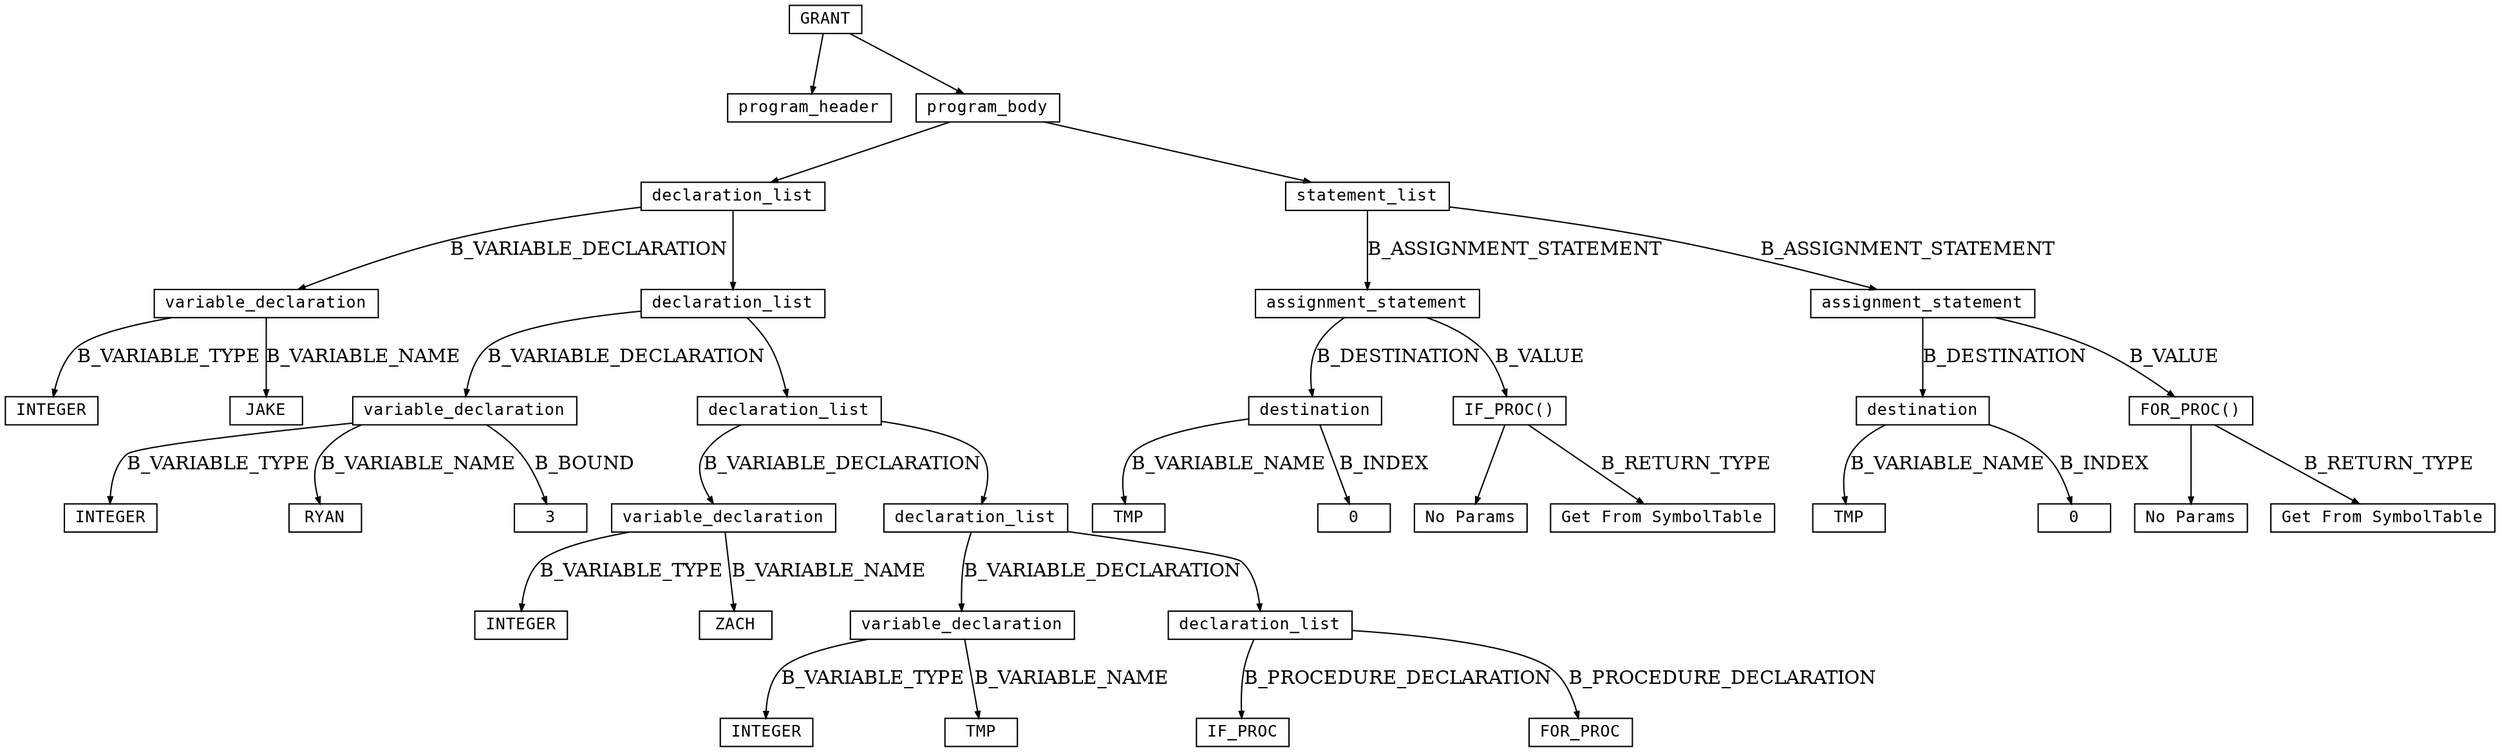digraph parsetree {
  node [shape=box, fontsize=12, fontname="Courier", height=.1];
  ranksep=.6;
  edge [arrowsize=.5]
  node1 [label="GRANT"]
  node2 [label="program_header"]
  node1 -> node2 [ label= "" ];
  node3 [label="program_body"]
  node1 -> node3 [ label= "" ];
  node4 [label="declaration_list"]
  node3 -> node4 [ label= "" ];
  node5 [label="statement_list"]
  node3 -> node5 [ label= "" ];
  node6 [label="variable_declaration"]
  node4 -> node6 [ label= "B_VARIABLE_DECLARATION" ];
  node7 [label="declaration_list"]
  node4 -> node7 [ label= "" ];
  node8 [label="assignment_statement"]
  node5 -> node8 [ label= "B_ASSIGNMENT_STATEMENT" ];
  node9 [label="assignment_statement"]
  node5 -> node9 [ label= "B_ASSIGNMENT_STATEMENT" ];
  node10 [label="INTEGER"]
  node6 -> node10 [ label= "B_VARIABLE_TYPE" ];
  node11 [label="JAKE"]
  node6 -> node11 [ label= "B_VARIABLE_NAME" ];
  node12 [label="variable_declaration"]
  node7 -> node12 [ label= "B_VARIABLE_DECLARATION" ];
  node13 [label="declaration_list"]
  node7 -> node13 [ label= "" ];
  node14 [label="destination"]
  node8 -> node14 [ label= "B_DESTINATION" ];
  node15 [label="IF_PROC()"]
  node8 -> node15 [ label= "B_VALUE" ];
  node16 [label="destination"]
  node9 -> node16 [ label= "B_DESTINATION" ];
  node17 [label="FOR_PROC()"]
  node9 -> node17 [ label= "B_VALUE" ];
  node18 [label="INTEGER"]
  node12 -> node18 [ label= "B_VARIABLE_TYPE" ];
  node19 [label="RYAN"]
  node12 -> node19 [ label= "B_VARIABLE_NAME" ];
  node20 [label="3"]
  node12 -> node20 [ label= "B_BOUND" ];
  node21 [label="variable_declaration"]
  node13 -> node21 [ label= "B_VARIABLE_DECLARATION" ];
  node22 [label="declaration_list"]
  node13 -> node22 [ label= "" ];
  node23 [label="TMP"]
  node14 -> node23 [ label= "B_VARIABLE_NAME" ];
  node24 [label="0"]
  node14 -> node24 [ label= "B_INDEX" ];
  node25 [label="No Params"]
  node15 -> node25 [ label= "" ];
  node26 [label="Get From SymbolTable"]
  node15 -> node26 [ label= "B_RETURN_TYPE" ];
  node27 [label="TMP"]
  node16 -> node27 [ label= "B_VARIABLE_NAME" ];
  node28 [label="0"]
  node16 -> node28 [ label= "B_INDEX" ];
  node29 [label="No Params"]
  node17 -> node29 [ label= "" ];
  node30 [label="Get From SymbolTable"]
  node17 -> node30 [ label= "B_RETURN_TYPE" ];
  node31 [label="INTEGER"]
  node21 -> node31 [ label= "B_VARIABLE_TYPE" ];
  node32 [label="ZACH"]
  node21 -> node32 [ label= "B_VARIABLE_NAME" ];
  node33 [label="variable_declaration"]
  node22 -> node33 [ label= "B_VARIABLE_DECLARATION" ];
  node34 [label="declaration_list"]
  node22 -> node34 [ label= "" ];
  node35 [label="INTEGER"]
  node33 -> node35 [ label= "B_VARIABLE_TYPE" ];
  node36 [label="TMP"]
  node33 -> node36 [ label= "B_VARIABLE_NAME" ];
  node37 [label="IF_PROC"]
  node34 -> node37 [ label= "B_PROCEDURE_DECLARATION" ];
  node38 [label="FOR_PROC"]
  node34 -> node38 [ label= "B_PROCEDURE_DECLARATION" ];
}
